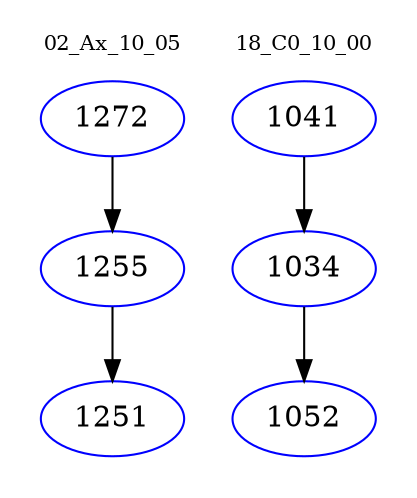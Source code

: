 digraph{
subgraph cluster_0 {
color = white
label = "02_Ax_10_05";
fontsize=10;
T0_1272 [label="1272", color="blue"]
T0_1272 -> T0_1255 [color="black"]
T0_1255 [label="1255", color="blue"]
T0_1255 -> T0_1251 [color="black"]
T0_1251 [label="1251", color="blue"]
}
subgraph cluster_1 {
color = white
label = "18_C0_10_00";
fontsize=10;
T1_1041 [label="1041", color="blue"]
T1_1041 -> T1_1034 [color="black"]
T1_1034 [label="1034", color="blue"]
T1_1034 -> T1_1052 [color="black"]
T1_1052 [label="1052", color="blue"]
}
}
